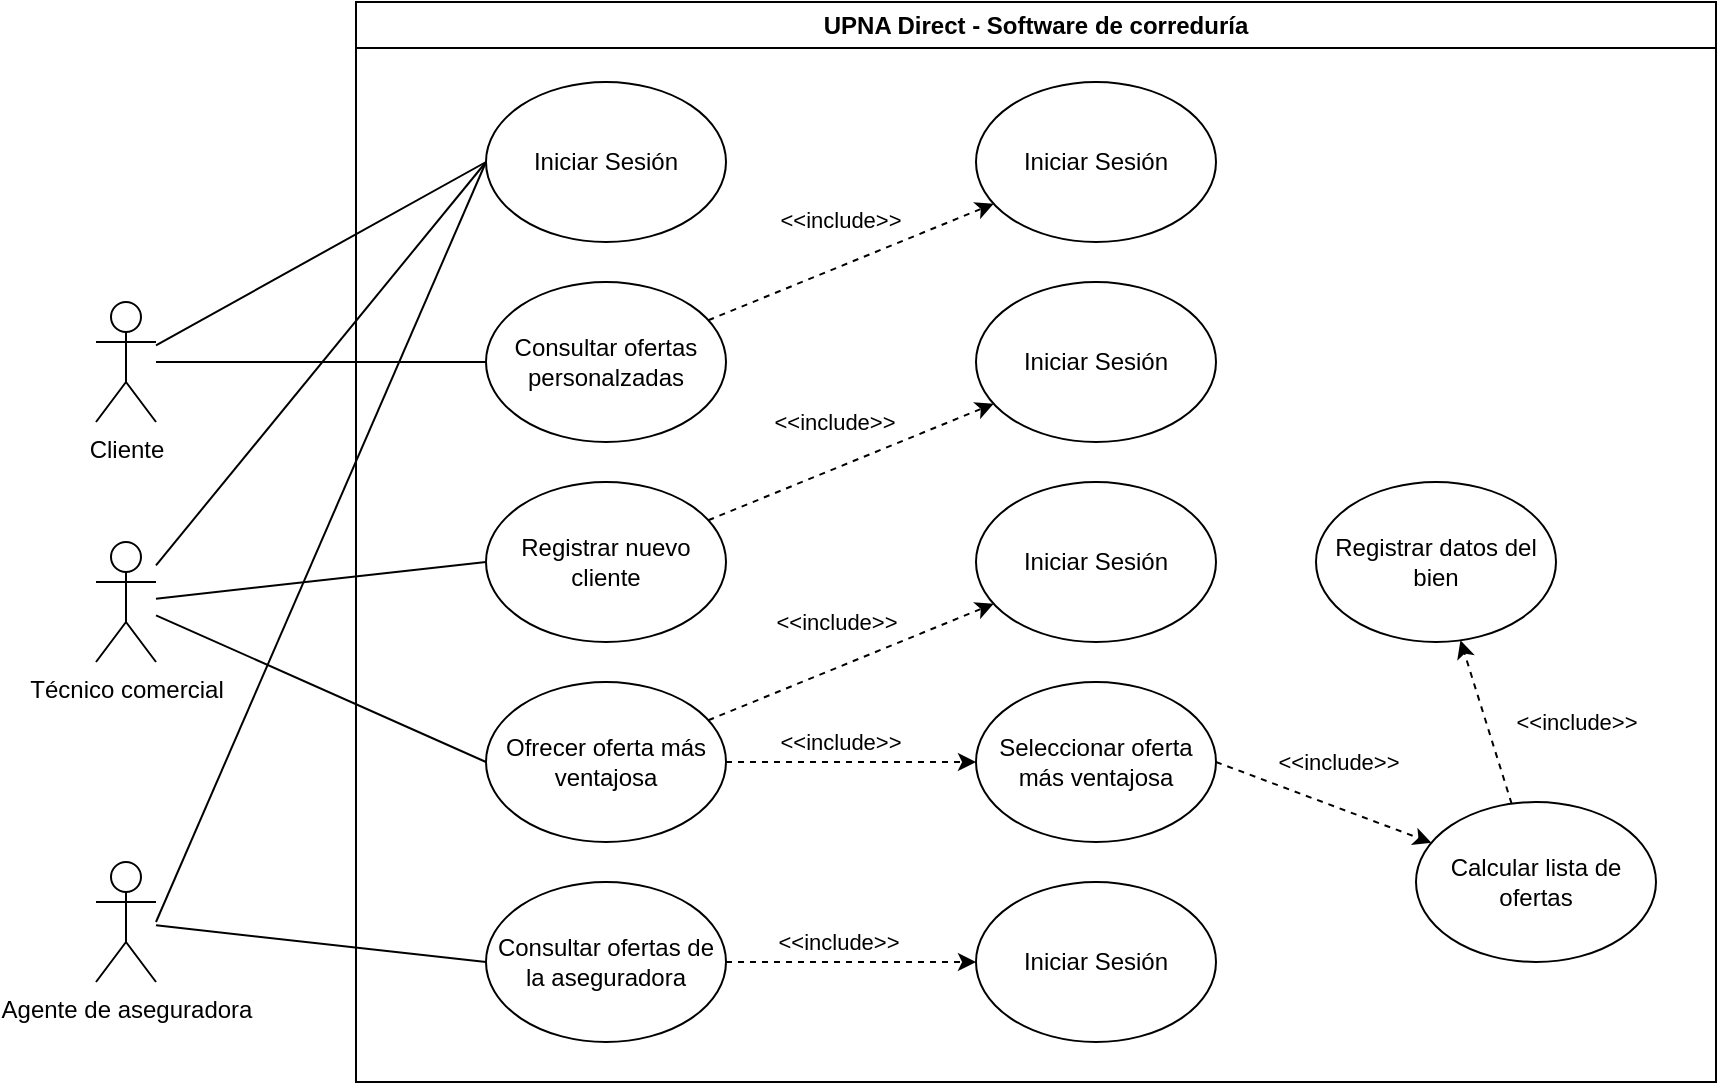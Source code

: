 <mxfile version="25.0.1">
  <diagram name="Page-1" id="YE2b3-Wm6ofZwqIOuOVP">
    <mxGraphModel dx="1500" dy="899" grid="1" gridSize="10" guides="1" tooltips="1" connect="1" arrows="1" fold="1" page="1" pageScale="1" pageWidth="850" pageHeight="1100" math="0" shadow="0">
      <root>
        <mxCell id="0" />
        <mxCell id="1" parent="0" />
        <mxCell id="dfRw2eh3CHr02bBg0ckn-13" style="rounded=0;orthogonalLoop=1;jettySize=auto;html=1;entryX=0;entryY=0.5;entryDx=0;entryDy=0;endArrow=none;endFill=0;" parent="1" source="dfRw2eh3CHr02bBg0ckn-1" target="dfRw2eh3CHr02bBg0ckn-11" edge="1">
          <mxGeometry relative="1" as="geometry" />
        </mxCell>
        <mxCell id="dfRw2eh3CHr02bBg0ckn-19" style="rounded=0;orthogonalLoop=1;jettySize=auto;html=1;entryX=0;entryY=0.5;entryDx=0;entryDy=0;endArrow=none;endFill=0;" parent="1" source="dfRw2eh3CHr02bBg0ckn-1" target="dfRw2eh3CHr02bBg0ckn-7" edge="1">
          <mxGeometry relative="1" as="geometry" />
        </mxCell>
        <mxCell id="dfRw2eh3CHr02bBg0ckn-1" value="Cliente" style="shape=umlActor;verticalLabelPosition=bottom;verticalAlign=top;html=1;outlineConnect=0;" parent="1" vertex="1">
          <mxGeometry x="170" y="150" width="30" height="60" as="geometry" />
        </mxCell>
        <mxCell id="dfRw2eh3CHr02bBg0ckn-20" style="rounded=0;orthogonalLoop=1;jettySize=auto;html=1;entryX=0;entryY=0.5;entryDx=0;entryDy=0;endArrow=none;endFill=0;" parent="1" source="dfRw2eh3CHr02bBg0ckn-4" target="dfRw2eh3CHr02bBg0ckn-7" edge="1">
          <mxGeometry relative="1" as="geometry" />
        </mxCell>
        <mxCell id="dfRw2eh3CHr02bBg0ckn-27" style="rounded=0;orthogonalLoop=1;jettySize=auto;html=1;entryX=0;entryY=0.5;entryDx=0;entryDy=0;endArrow=none;endFill=0;" parent="1" source="dfRw2eh3CHr02bBg0ckn-4" target="dfRw2eh3CHr02bBg0ckn-26" edge="1">
          <mxGeometry relative="1" as="geometry" />
        </mxCell>
        <mxCell id="dfRw2eh3CHr02bBg0ckn-31" style="rounded=0;orthogonalLoop=1;jettySize=auto;html=1;entryX=0;entryY=0.5;entryDx=0;entryDy=0;endArrow=none;endFill=0;" parent="1" source="dfRw2eh3CHr02bBg0ckn-4" target="dfRw2eh3CHr02bBg0ckn-30" edge="1">
          <mxGeometry relative="1" as="geometry" />
        </mxCell>
        <mxCell id="dfRw2eh3CHr02bBg0ckn-4" value="Técnico comercial" style="shape=umlActor;verticalLabelPosition=bottom;verticalAlign=top;html=1;outlineConnect=0;" parent="1" vertex="1">
          <mxGeometry x="170" y="270" width="30" height="60" as="geometry" />
        </mxCell>
        <mxCell id="dfRw2eh3CHr02bBg0ckn-21" style="rounded=0;orthogonalLoop=1;jettySize=auto;html=1;entryX=0;entryY=0.5;entryDx=0;entryDy=0;endArrow=none;endFill=0;" parent="1" target="dfRw2eh3CHr02bBg0ckn-7" edge="1">
          <mxGeometry relative="1" as="geometry">
            <mxPoint x="200" y="460" as="sourcePoint" />
            <Array as="points" />
          </mxGeometry>
        </mxCell>
        <mxCell id="dfRw2eh3CHr02bBg0ckn-23" style="rounded=0;orthogonalLoop=1;jettySize=auto;html=1;entryX=0;entryY=0.5;entryDx=0;entryDy=0;endArrow=none;endFill=0;" parent="1" source="dfRw2eh3CHr02bBg0ckn-5" target="dfRw2eh3CHr02bBg0ckn-22" edge="1">
          <mxGeometry relative="1" as="geometry" />
        </mxCell>
        <mxCell id="dfRw2eh3CHr02bBg0ckn-5" value="Agente de aseguradora" style="shape=umlActor;verticalLabelPosition=bottom;verticalAlign=top;html=1;outlineConnect=0;" parent="1" vertex="1">
          <mxGeometry x="170" y="430" width="30" height="60" as="geometry" />
        </mxCell>
        <mxCell id="dfRw2eh3CHr02bBg0ckn-7" value="Iniciar Sesión" style="ellipse;whiteSpace=wrap;html=1;" parent="1" vertex="1">
          <mxGeometry x="365" y="40" width="120" height="80" as="geometry" />
        </mxCell>
        <mxCell id="9zmTywW3ll3mTt1JfgpB-10" style="rounded=0;orthogonalLoop=1;jettySize=auto;html=1;dashed=1;" parent="1" source="dfRw2eh3CHr02bBg0ckn-11" target="9zmTywW3ll3mTt1JfgpB-7" edge="1">
          <mxGeometry relative="1" as="geometry" />
        </mxCell>
        <mxCell id="9zmTywW3ll3mTt1JfgpB-14" value="&amp;lt;&amp;lt;include&amp;gt;&amp;gt;" style="edgeLabel;html=1;align=center;verticalAlign=middle;resizable=0;points=[];" parent="9zmTywW3ll3mTt1JfgpB-10" vertex="1" connectable="0">
          <mxGeometry x="-0.091" y="-2" relative="1" as="geometry">
            <mxPoint y="-26" as="offset" />
          </mxGeometry>
        </mxCell>
        <mxCell id="dfRw2eh3CHr02bBg0ckn-11" value="Consultar ofertas personalzadas" style="ellipse;whiteSpace=wrap;html=1;" parent="1" vertex="1">
          <mxGeometry x="365" y="140" width="120" height="80" as="geometry" />
        </mxCell>
        <mxCell id="9zmTywW3ll3mTt1JfgpB-13" style="edgeStyle=orthogonalEdgeStyle;rounded=0;orthogonalLoop=1;jettySize=auto;html=1;dashed=1;" parent="1" source="dfRw2eh3CHr02bBg0ckn-22" target="9zmTywW3ll3mTt1JfgpB-9" edge="1">
          <mxGeometry relative="1" as="geometry" />
        </mxCell>
        <mxCell id="9zmTywW3ll3mTt1JfgpB-18" value="&amp;lt;&amp;lt;include&amp;gt;&amp;gt;" style="edgeLabel;html=1;align=center;verticalAlign=middle;resizable=0;points=[];" parent="9zmTywW3ll3mTt1JfgpB-13" vertex="1" connectable="0">
          <mxGeometry x="-0.105" y="4" relative="1" as="geometry">
            <mxPoint y="-6" as="offset" />
          </mxGeometry>
        </mxCell>
        <mxCell id="dfRw2eh3CHr02bBg0ckn-22" value="&lt;div&gt;Consultar ofertas de la aseguradora&lt;/div&gt;" style="ellipse;whiteSpace=wrap;html=1;" parent="1" vertex="1">
          <mxGeometry x="365" y="440" width="120" height="80" as="geometry" />
        </mxCell>
        <mxCell id="9zmTywW3ll3mTt1JfgpB-11" style="rounded=0;orthogonalLoop=1;jettySize=auto;html=1;dashed=1;" parent="1" source="dfRw2eh3CHr02bBg0ckn-26" target="9zmTywW3ll3mTt1JfgpB-8" edge="1">
          <mxGeometry relative="1" as="geometry" />
        </mxCell>
        <mxCell id="9zmTywW3ll3mTt1JfgpB-16" value="&amp;lt;&amp;lt;include&amp;gt;&amp;gt;" style="edgeLabel;html=1;align=center;verticalAlign=middle;resizable=0;points=[];" parent="9zmTywW3ll3mTt1JfgpB-11" vertex="1" connectable="0">
          <mxGeometry x="-0.133" y="1" relative="1" as="geometry">
            <mxPoint x="1" y="-23" as="offset" />
          </mxGeometry>
        </mxCell>
        <mxCell id="dfRw2eh3CHr02bBg0ckn-26" value="Registrar nuevo cliente" style="ellipse;whiteSpace=wrap;html=1;" parent="1" vertex="1">
          <mxGeometry x="365" y="240" width="120" height="80" as="geometry" />
        </mxCell>
        <mxCell id="dfRw2eh3CHr02bBg0ckn-37" style="rounded=0;orthogonalLoop=1;jettySize=auto;html=1;dashed=1;exitX=1;exitY=0.5;exitDx=0;exitDy=0;" parent="1" source="dfRw2eh3CHr02bBg0ckn-39" target="dfRw2eh3CHr02bBg0ckn-36" edge="1">
          <mxGeometry relative="1" as="geometry">
            <mxPoint x="1030" y="250" as="sourcePoint" />
          </mxGeometry>
        </mxCell>
        <mxCell id="dfRw2eh3CHr02bBg0ckn-38" value="&amp;lt;&amp;lt;include&amp;gt;&amp;gt;" style="edgeLabel;html=1;align=center;verticalAlign=middle;resizable=0;points=[];" parent="dfRw2eh3CHr02bBg0ckn-37" vertex="1" connectable="0">
          <mxGeometry x="0.462" y="2" relative="1" as="geometry">
            <mxPoint x="-19" y="-28" as="offset" />
          </mxGeometry>
        </mxCell>
        <mxCell id="9zmTywW3ll3mTt1JfgpB-12" style="rounded=0;orthogonalLoop=1;jettySize=auto;html=1;dashed=1;" parent="1" source="dfRw2eh3CHr02bBg0ckn-30" target="9zmTywW3ll3mTt1JfgpB-6" edge="1">
          <mxGeometry relative="1" as="geometry" />
        </mxCell>
        <mxCell id="9zmTywW3ll3mTt1JfgpB-17" value="&amp;lt;&amp;lt;include&amp;gt;&amp;gt;" style="edgeLabel;html=1;align=center;verticalAlign=middle;resizable=0;points=[];" parent="9zmTywW3ll3mTt1JfgpB-12" vertex="1" connectable="0">
          <mxGeometry x="-0.175" relative="1" as="geometry">
            <mxPoint x="5" y="-25" as="offset" />
          </mxGeometry>
        </mxCell>
        <mxCell id="dfRw2eh3CHr02bBg0ckn-30" value="Ofrecer oferta más ventajosa" style="ellipse;whiteSpace=wrap;html=1;" parent="1" vertex="1">
          <mxGeometry x="365" y="340" width="120" height="80" as="geometry" />
        </mxCell>
        <mxCell id="dfRw2eh3CHr02bBg0ckn-39" value="Seleccionar oferta más ventajosa" style="ellipse;whiteSpace=wrap;html=1;" parent="1" vertex="1">
          <mxGeometry x="610" y="340" width="120" height="80" as="geometry" />
        </mxCell>
        <mxCell id="dfRw2eh3CHr02bBg0ckn-40" style="rounded=0;orthogonalLoop=1;jettySize=auto;html=1;dashed=1;entryX=0;entryY=0.5;entryDx=0;entryDy=0;" parent="1" source="dfRw2eh3CHr02bBg0ckn-30" target="dfRw2eh3CHr02bBg0ckn-39" edge="1">
          <mxGeometry relative="1" as="geometry">
            <mxPoint x="580" y="279.5" as="sourcePoint" />
            <mxPoint x="710" y="279.5" as="targetPoint" />
          </mxGeometry>
        </mxCell>
        <mxCell id="dfRw2eh3CHr02bBg0ckn-41" value="&amp;lt;&amp;lt;include&amp;gt;&amp;gt;" style="edgeLabel;html=1;align=center;verticalAlign=middle;resizable=0;points=[];" parent="dfRw2eh3CHr02bBg0ckn-40" vertex="1" connectable="0">
          <mxGeometry x="0.462" y="2" relative="1" as="geometry">
            <mxPoint x="-35" y="-8" as="offset" />
          </mxGeometry>
        </mxCell>
        <mxCell id="9zmTywW3ll3mTt1JfgpB-6" value="Iniciar Sesión" style="ellipse;whiteSpace=wrap;html=1;" parent="1" vertex="1">
          <mxGeometry x="610" y="240" width="120" height="80" as="geometry" />
        </mxCell>
        <mxCell id="9zmTywW3ll3mTt1JfgpB-7" value="Iniciar Sesión" style="ellipse;whiteSpace=wrap;html=1;" parent="1" vertex="1">
          <mxGeometry x="610" y="40" width="120" height="80" as="geometry" />
        </mxCell>
        <mxCell id="9zmTywW3ll3mTt1JfgpB-8" value="Iniciar Sesión" style="ellipse;whiteSpace=wrap;html=1;" parent="1" vertex="1">
          <mxGeometry x="610" y="140" width="120" height="80" as="geometry" />
        </mxCell>
        <mxCell id="9zmTywW3ll3mTt1JfgpB-9" value="Iniciar Sesión" style="ellipse;whiteSpace=wrap;html=1;" parent="1" vertex="1">
          <mxGeometry x="610" y="440" width="120" height="80" as="geometry" />
        </mxCell>
        <mxCell id="H0dSDDvsGZ2K1ZwTSEk--6" value="UPNA Direct - Software de correduría" style="swimlane;whiteSpace=wrap;html=1;" vertex="1" parent="1">
          <mxGeometry x="300" width="680" height="540" as="geometry" />
        </mxCell>
        <mxCell id="H0dSDDvsGZ2K1ZwTSEk--8" value="Registrar datos del bien" style="ellipse;whiteSpace=wrap;html=1;" vertex="1" parent="H0dSDDvsGZ2K1ZwTSEk--6">
          <mxGeometry x="480" y="240" width="120" height="80" as="geometry" />
        </mxCell>
        <mxCell id="dfRw2eh3CHr02bBg0ckn-36" value="Calcular lista de ofertas" style="ellipse;whiteSpace=wrap;html=1;" parent="H0dSDDvsGZ2K1ZwTSEk--6" vertex="1">
          <mxGeometry x="530" y="400" width="120" height="80" as="geometry" />
        </mxCell>
        <mxCell id="H0dSDDvsGZ2K1ZwTSEk--9" style="rounded=0;orthogonalLoop=1;jettySize=auto;html=1;dashed=1;" edge="1" parent="H0dSDDvsGZ2K1ZwTSEk--6" source="dfRw2eh3CHr02bBg0ckn-36" target="H0dSDDvsGZ2K1ZwTSEk--8">
          <mxGeometry relative="1" as="geometry" />
        </mxCell>
        <mxCell id="H0dSDDvsGZ2K1ZwTSEk--10" value="&amp;lt;&amp;lt;include&amp;gt;&amp;gt;" style="edgeLabel;html=1;align=center;verticalAlign=middle;resizable=0;points=[];" vertex="1" connectable="0" parent="H0dSDDvsGZ2K1ZwTSEk--9">
          <mxGeometry x="0.223" y="-1" relative="1" as="geometry">
            <mxPoint x="47" y="9" as="offset" />
          </mxGeometry>
        </mxCell>
      </root>
    </mxGraphModel>
  </diagram>
</mxfile>
